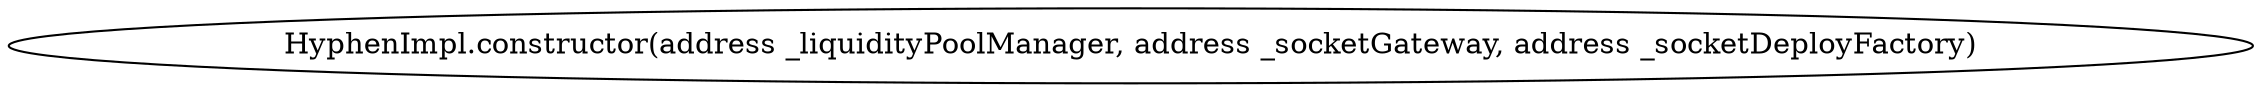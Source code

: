digraph "" {
	graph [bb="0,0,913.44,36"];
	node [label="\N"];
	"HyphenImpl.constructor(address _liquidityPoolManager, address _socketGateway, address _socketDeployFactory)"	 [height=0.5,
		pos="456.72,18",
		width=12.687];
}
